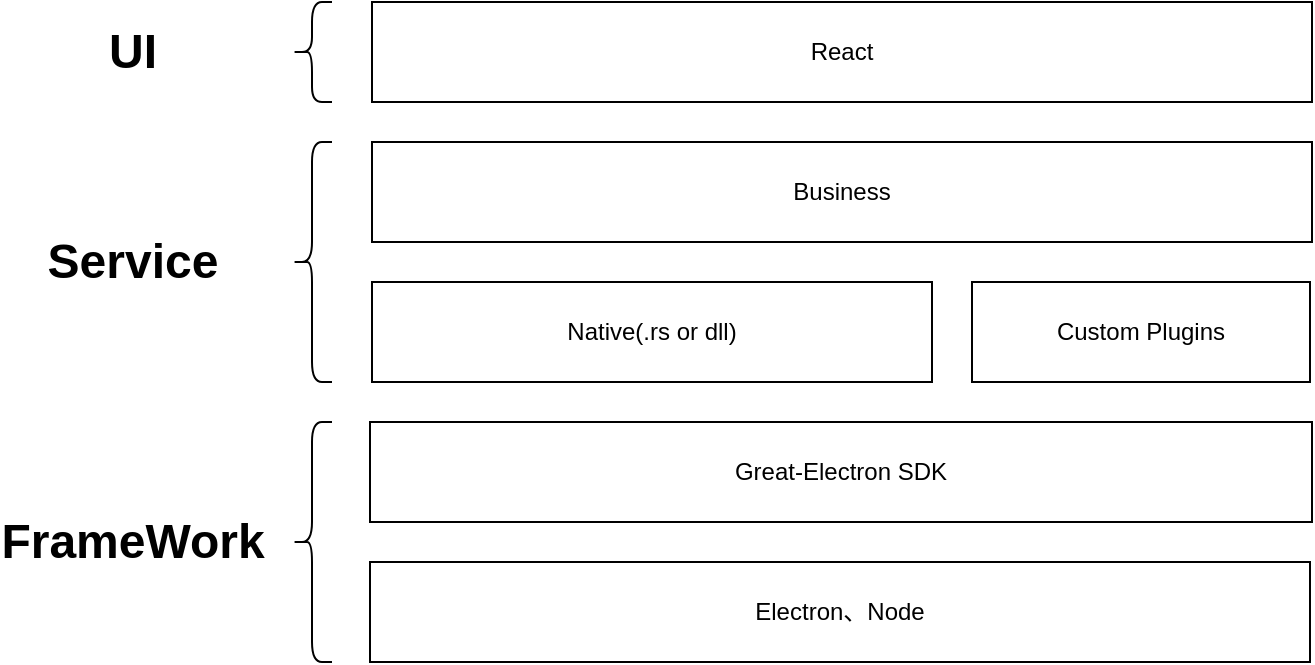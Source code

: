 <mxfile version="13.7.9" type="device"><diagram id="CvRvtLncuSZ-sLvBnDHe" name="第 1 页"><mxGraphModel dx="852" dy="504" grid="1" gridSize="10" guides="1" tooltips="1" connect="1" arrows="1" fold="1" page="1" pageScale="1" pageWidth="827" pageHeight="1169" math="0" shadow="0"><root><mxCell id="0"/><mxCell id="1" parent="0"/><mxCell id="nY-F0g6jvdXW9xwQC8cQ-1" value="Electron、Node" style="rounded=0;whiteSpace=wrap;html=1;" vertex="1" parent="1"><mxGeometry x="239" y="360" width="470" height="50" as="geometry"/></mxCell><mxCell id="nY-F0g6jvdXW9xwQC8cQ-2" value="Great-Electron SDK" style="rounded=0;whiteSpace=wrap;html=1;" vertex="1" parent="1"><mxGeometry x="239" y="290" width="471" height="50" as="geometry"/></mxCell><mxCell id="nY-F0g6jvdXW9xwQC8cQ-3" value="Custom Plugins" style="rounded=0;whiteSpace=wrap;html=1;" vertex="1" parent="1"><mxGeometry x="540" y="220" width="169" height="50" as="geometry"/></mxCell><mxCell id="nY-F0g6jvdXW9xwQC8cQ-4" value="Native(.rs or dll)" style="rounded=0;whiteSpace=wrap;html=1;" vertex="1" parent="1"><mxGeometry x="240" y="220" width="280" height="50" as="geometry"/></mxCell><mxCell id="nY-F0g6jvdXW9xwQC8cQ-5" value="Business" style="rounded=0;whiteSpace=wrap;html=1;" vertex="1" parent="1"><mxGeometry x="240" y="150" width="470" height="50" as="geometry"/></mxCell><mxCell id="nY-F0g6jvdXW9xwQC8cQ-6" value="React" style="rounded=0;whiteSpace=wrap;html=1;" vertex="1" parent="1"><mxGeometry x="240" y="80" width="470" height="50" as="geometry"/></mxCell><mxCell id="nY-F0g6jvdXW9xwQC8cQ-7" value="" style="shape=curlyBracket;whiteSpace=wrap;html=1;rounded=1;" vertex="1" parent="1"><mxGeometry x="200" y="290" width="20" height="120" as="geometry"/></mxCell><mxCell id="nY-F0g6jvdXW9xwQC8cQ-8" value="FrameWork" style="text;strokeColor=none;fillColor=none;html=1;fontSize=24;fontStyle=1;verticalAlign=middle;align=center;" vertex="1" parent="1"><mxGeometry x="70" y="330" width="100" height="40" as="geometry"/></mxCell><mxCell id="nY-F0g6jvdXW9xwQC8cQ-10" value="" style="shape=curlyBracket;whiteSpace=wrap;html=1;rounded=1;" vertex="1" parent="1"><mxGeometry x="200" y="150" width="20" height="120" as="geometry"/></mxCell><mxCell id="nY-F0g6jvdXW9xwQC8cQ-11" value="Service" style="text;strokeColor=none;fillColor=none;html=1;fontSize=24;fontStyle=1;verticalAlign=middle;align=center;" vertex="1" parent="1"><mxGeometry x="70" y="190" width="100" height="40" as="geometry"/></mxCell><mxCell id="nY-F0g6jvdXW9xwQC8cQ-12" value="" style="shape=curlyBracket;whiteSpace=wrap;html=1;rounded=1;" vertex="1" parent="1"><mxGeometry x="200" y="80" width="20" height="50" as="geometry"/></mxCell><mxCell id="nY-F0g6jvdXW9xwQC8cQ-13" value="UI" style="text;strokeColor=none;fillColor=none;html=1;fontSize=24;fontStyle=1;verticalAlign=middle;align=center;" vertex="1" parent="1"><mxGeometry x="70" y="85" width="100" height="40" as="geometry"/></mxCell></root></mxGraphModel></diagram></mxfile>